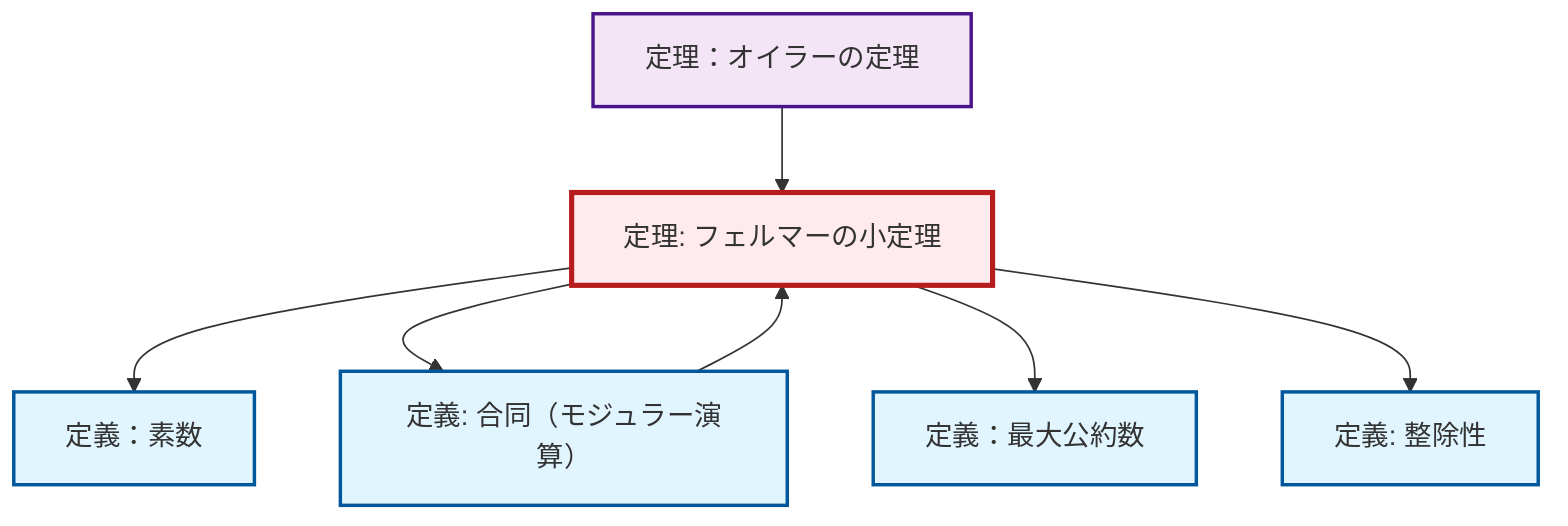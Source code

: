 graph TD
    classDef definition fill:#e1f5fe,stroke:#01579b,stroke-width:2px
    classDef theorem fill:#f3e5f5,stroke:#4a148c,stroke-width:2px
    classDef axiom fill:#fff3e0,stroke:#e65100,stroke-width:2px
    classDef example fill:#e8f5e9,stroke:#1b5e20,stroke-width:2px
    classDef current fill:#ffebee,stroke:#b71c1c,stroke-width:3px
    thm-euler["定理：オイラーの定理"]:::theorem
    def-prime["定義：素数"]:::definition
    thm-fermat-little["定理: フェルマーの小定理"]:::theorem
    def-gcd["定義：最大公約数"]:::definition
    def-divisibility["定義: 整除性"]:::definition
    def-congruence["定義: 合同（モジュラー演算）"]:::definition
    thm-fermat-little --> def-prime
    def-congruence --> thm-fermat-little
    thm-fermat-little --> def-congruence
    thm-euler --> thm-fermat-little
    thm-fermat-little --> def-gcd
    thm-fermat-little --> def-divisibility
    class thm-fermat-little current